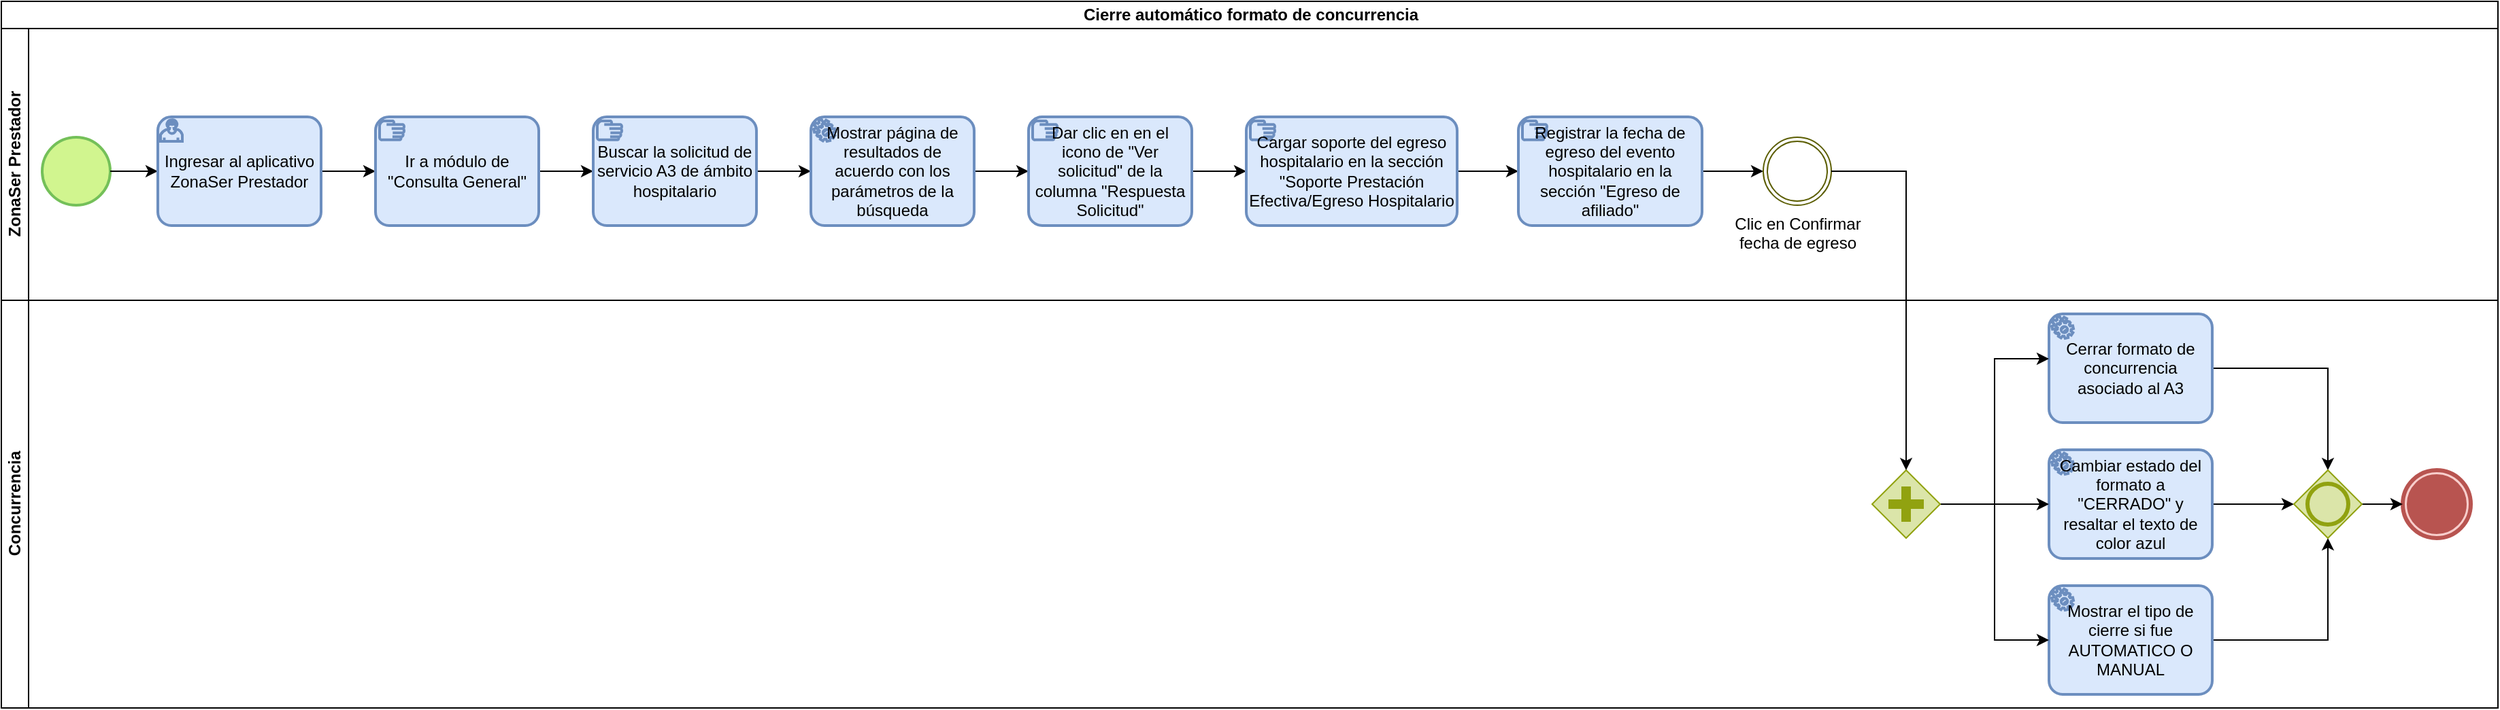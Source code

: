 <mxfile version="21.7.5" type="github">
  <diagram name="Página-1" id="ptAYf3jcV3ZSNVXvtiK4">
    <mxGraphModel dx="1434" dy="758" grid="1" gridSize="10" guides="1" tooltips="1" connect="1" arrows="1" fold="1" page="1" pageScale="1" pageWidth="1900" pageHeight="560" math="0" shadow="0">
      <root>
        <mxCell id="0" />
        <mxCell id="1" parent="0" />
        <mxCell id="m2qksDiCkBiZy039ga3g-1" value="&lt;font style=&quot;vertical-align: inherit;&quot;&gt;&lt;font style=&quot;vertical-align: inherit;&quot;&gt;&lt;font style=&quot;vertical-align: inherit;&quot;&gt;&lt;font style=&quot;vertical-align: inherit;&quot;&gt;&lt;font style=&quot;vertical-align: inherit;&quot;&gt;&lt;font style=&quot;vertical-align: inherit;&quot;&gt;&lt;font style=&quot;vertical-align: inherit;&quot;&gt;&lt;font style=&quot;vertical-align: inherit;&quot;&gt;&lt;font style=&quot;vertical-align: inherit;&quot;&gt;&lt;font style=&quot;vertical-align: inherit;&quot;&gt;&lt;font style=&quot;vertical-align: inherit;&quot;&gt;&lt;font style=&quot;vertical-align: inherit;&quot;&gt;Cierre automático formato de concurrencia&lt;/font&gt;&lt;/font&gt;&lt;/font&gt;&lt;/font&gt;&lt;/font&gt;&lt;/font&gt;&lt;/font&gt;&lt;/font&gt;&lt;/font&gt;&lt;/font&gt;&lt;/font&gt;&lt;/font&gt;" style="swimlane;childLayout=stackLayout;resizeParent=1;resizeParentMax=0;horizontal=1;startSize=20;horizontalStack=0;html=1;" vertex="1" parent="1">
          <mxGeometry x="25" y="10" width="1835" height="520" as="geometry" />
        </mxCell>
        <mxCell id="m2qksDiCkBiZy039ga3g-3" value="ZonaSer Prestador" style="swimlane;startSize=20;horizontal=0;html=1;" vertex="1" parent="m2qksDiCkBiZy039ga3g-1">
          <mxGeometry y="20" width="1835" height="200" as="geometry" />
        </mxCell>
        <mxCell id="m2qksDiCkBiZy039ga3g-4" value="" style="points=[[0.145,0.145,0],[0.5,0,0],[0.855,0.145,0],[1,0.5,0],[0.855,0.855,0],[0.5,1,0],[0.145,0.855,0],[0,0.5,0]];shape=mxgraph.bpmn.event;html=1;verticalLabelPosition=bottom;labelBackgroundColor=#ffffff;verticalAlign=top;align=center;perimeter=ellipsePerimeter;outlineConnect=0;aspect=fixed;outline=standard;symbol=general;fillColor=#d1f58f;strokeColor=#74c059;strokeWidth=2;" vertex="1" parent="m2qksDiCkBiZy039ga3g-3">
          <mxGeometry x="30" y="80" width="50" height="50" as="geometry" />
        </mxCell>
        <mxCell id="m2qksDiCkBiZy039ga3g-6" style="edgeStyle=orthogonalEdgeStyle;rounded=0;orthogonalLoop=1;jettySize=auto;html=1;entryX=0;entryY=0.5;entryDx=0;entryDy=0;entryPerimeter=0;" edge="1" parent="m2qksDiCkBiZy039ga3g-3" source="m2qksDiCkBiZy039ga3g-4" target="m2qksDiCkBiZy039ga3g-42">
          <mxGeometry relative="1" as="geometry">
            <mxPoint x="125" y="105" as="targetPoint" />
          </mxGeometry>
        </mxCell>
        <mxCell id="m2qksDiCkBiZy039ga3g-46" style="edgeStyle=orthogonalEdgeStyle;rounded=0;orthogonalLoop=1;jettySize=auto;html=1;" edge="1" parent="m2qksDiCkBiZy039ga3g-3" source="m2qksDiCkBiZy039ga3g-42" target="m2qksDiCkBiZy039ga3g-45">
          <mxGeometry relative="1" as="geometry" />
        </mxCell>
        <mxCell id="m2qksDiCkBiZy039ga3g-42" value="Ingresar al aplicativo ZonaSer Prestador" style="points=[[0.25,0,0],[0.5,0,0],[0.75,0,0],[1,0.25,0],[1,0.5,0],[1,0.75,0],[0.75,1,0],[0.5,1,0],[0.25,1,0],[0,0.75,0],[0,0.5,0],[0,0.25,0]];shape=mxgraph.bpmn.task;whiteSpace=wrap;rectStyle=rounded;size=10;html=1;container=1;expand=0;collapsible=0;taskMarker=user;fillColor=#dae8fc;strokeColor=#6c8ebf;labelBackgroundColor=none;strokeWidth=2;" vertex="1" parent="m2qksDiCkBiZy039ga3g-3">
          <mxGeometry x="115" y="65" width="120" height="80" as="geometry" />
        </mxCell>
        <mxCell id="m2qksDiCkBiZy039ga3g-48" style="edgeStyle=orthogonalEdgeStyle;rounded=0;orthogonalLoop=1;jettySize=auto;html=1;" edge="1" parent="m2qksDiCkBiZy039ga3g-3" source="m2qksDiCkBiZy039ga3g-45" target="m2qksDiCkBiZy039ga3g-47">
          <mxGeometry relative="1" as="geometry" />
        </mxCell>
        <mxCell id="m2qksDiCkBiZy039ga3g-45" value="Ir a módulo de &quot;Consulta General&quot;" style="points=[[0.25,0,0],[0.5,0,0],[0.75,0,0],[1,0.25,0],[1,0.5,0],[1,0.75,0],[0.75,1,0],[0.5,1,0],[0.25,1,0],[0,0.75,0],[0,0.5,0],[0,0.25,0]];shape=mxgraph.bpmn.task;whiteSpace=wrap;rectStyle=rounded;size=10;html=1;container=1;expand=0;collapsible=0;taskMarker=manual;fillColor=#dae8fc;strokeColor=#6c8ebf;labelBackgroundColor=none;strokeWidth=2;" vertex="1" parent="m2qksDiCkBiZy039ga3g-3">
          <mxGeometry x="275" y="65" width="120" height="80" as="geometry" />
        </mxCell>
        <mxCell id="m2qksDiCkBiZy039ga3g-49" style="edgeStyle=orthogonalEdgeStyle;rounded=0;orthogonalLoop=1;jettySize=auto;html=1;" edge="1" parent="m2qksDiCkBiZy039ga3g-3" source="m2qksDiCkBiZy039ga3g-47" target="m2qksDiCkBiZy039ga3g-50">
          <mxGeometry relative="1" as="geometry">
            <mxPoint x="605" y="105" as="targetPoint" />
          </mxGeometry>
        </mxCell>
        <mxCell id="m2qksDiCkBiZy039ga3g-47" value="Buscar la solicitud de servicio A3 de ámbito hospitalario" style="points=[[0.25,0,0],[0.5,0,0],[0.75,0,0],[1,0.25,0],[1,0.5,0],[1,0.75,0],[0.75,1,0],[0.5,1,0],[0.25,1,0],[0,0.75,0],[0,0.5,0],[0,0.25,0]];shape=mxgraph.bpmn.task;whiteSpace=wrap;rectStyle=rounded;size=10;html=1;container=1;expand=0;collapsible=0;taskMarker=manual;fillColor=#dae8fc;strokeColor=#6c8ebf;labelBackgroundColor=none;strokeWidth=2;" vertex="1" parent="m2qksDiCkBiZy039ga3g-3">
          <mxGeometry x="435" y="65" width="120" height="80" as="geometry" />
        </mxCell>
        <mxCell id="m2qksDiCkBiZy039ga3g-52" style="edgeStyle=orthogonalEdgeStyle;rounded=0;orthogonalLoop=1;jettySize=auto;html=1;" edge="1" parent="m2qksDiCkBiZy039ga3g-3" source="m2qksDiCkBiZy039ga3g-50" target="m2qksDiCkBiZy039ga3g-51">
          <mxGeometry relative="1" as="geometry" />
        </mxCell>
        <mxCell id="m2qksDiCkBiZy039ga3g-50" value="Mostrar página de resultados de acuerdo con los parámetros de la búsqueda" style="points=[[0.25,0,0],[0.5,0,0],[0.75,0,0],[1,0.25,0],[1,0.5,0],[1,0.75,0],[0.75,1,0],[0.5,1,0],[0.25,1,0],[0,0.75,0],[0,0.5,0],[0,0.25,0]];shape=mxgraph.bpmn.task;whiteSpace=wrap;rectStyle=rounded;size=10;html=1;container=1;expand=0;collapsible=0;taskMarker=service;fillColor=#dae8fc;strokeColor=#6c8ebf;labelBackgroundColor=none;strokeWidth=2;" vertex="1" parent="m2qksDiCkBiZy039ga3g-3">
          <mxGeometry x="595" y="65" width="120" height="80" as="geometry" />
        </mxCell>
        <mxCell id="m2qksDiCkBiZy039ga3g-54" style="edgeStyle=orthogonalEdgeStyle;rounded=0;orthogonalLoop=1;jettySize=auto;html=1;" edge="1" parent="m2qksDiCkBiZy039ga3g-3" source="m2qksDiCkBiZy039ga3g-51" target="m2qksDiCkBiZy039ga3g-53">
          <mxGeometry relative="1" as="geometry" />
        </mxCell>
        <mxCell id="m2qksDiCkBiZy039ga3g-51" value="Dar clic en en el icono de &quot;Ver solicitud&quot; de la columna &quot;Respuesta Solicitud&quot;" style="points=[[0.25,0,0],[0.5,0,0],[0.75,0,0],[1,0.25,0],[1,0.5,0],[1,0.75,0],[0.75,1,0],[0.5,1,0],[0.25,1,0],[0,0.75,0],[0,0.5,0],[0,0.25,0]];shape=mxgraph.bpmn.task;whiteSpace=wrap;rectStyle=rounded;size=10;html=1;container=1;expand=0;collapsible=0;taskMarker=manual;fillColor=#dae8fc;strokeColor=#6c8ebf;labelBackgroundColor=none;strokeWidth=2;" vertex="1" parent="m2qksDiCkBiZy039ga3g-3">
          <mxGeometry x="755" y="65" width="120" height="80" as="geometry" />
        </mxCell>
        <mxCell id="m2qksDiCkBiZy039ga3g-55" style="edgeStyle=orthogonalEdgeStyle;rounded=0;orthogonalLoop=1;jettySize=auto;html=1;" edge="1" parent="m2qksDiCkBiZy039ga3g-3" source="m2qksDiCkBiZy039ga3g-53" target="m2qksDiCkBiZy039ga3g-56">
          <mxGeometry relative="1" as="geometry">
            <mxPoint x="1115" y="105" as="targetPoint" />
          </mxGeometry>
        </mxCell>
        <mxCell id="m2qksDiCkBiZy039ga3g-53" value="Cargar soporte del egreso hospitalario en la sección &quot;Soporte Prestación Efectiva/Egreso Hospitalario" style="points=[[0.25,0,0],[0.5,0,0],[0.75,0,0],[1,0.25,0],[1,0.5,0],[1,0.75,0],[0.75,1,0],[0.5,1,0],[0.25,1,0],[0,0.75,0],[0,0.5,0],[0,0.25,0]];shape=mxgraph.bpmn.task;whiteSpace=wrap;rectStyle=rounded;size=10;html=1;container=1;expand=0;collapsible=0;taskMarker=manual;fillColor=#dae8fc;strokeColor=#6c8ebf;labelBackgroundColor=none;strokeWidth=2;" vertex="1" parent="m2qksDiCkBiZy039ga3g-3">
          <mxGeometry x="915" y="65" width="155" height="80" as="geometry" />
        </mxCell>
        <mxCell id="m2qksDiCkBiZy039ga3g-58" style="edgeStyle=orthogonalEdgeStyle;rounded=0;orthogonalLoop=1;jettySize=auto;html=1;" edge="1" parent="m2qksDiCkBiZy039ga3g-3" source="m2qksDiCkBiZy039ga3g-56" target="m2qksDiCkBiZy039ga3g-57">
          <mxGeometry relative="1" as="geometry" />
        </mxCell>
        <mxCell id="m2qksDiCkBiZy039ga3g-56" value="Registrar la fecha de egreso del evento hospitalario en la sección &quot;Egreso de afiliado&quot;" style="points=[[0.25,0,0],[0.5,0,0],[0.75,0,0],[1,0.25,0],[1,0.5,0],[1,0.75,0],[0.75,1,0],[0.5,1,0],[0.25,1,0],[0,0.75,0],[0,0.5,0],[0,0.25,0]];shape=mxgraph.bpmn.task;whiteSpace=wrap;rectStyle=rounded;size=10;html=1;container=1;expand=0;collapsible=0;taskMarker=manual;fillColor=#dae8fc;strokeColor=#6c8ebf;labelBackgroundColor=none;strokeWidth=2;" vertex="1" parent="m2qksDiCkBiZy039ga3g-3">
          <mxGeometry x="1115" y="65" width="135" height="80" as="geometry" />
        </mxCell>
        <mxCell id="m2qksDiCkBiZy039ga3g-57" value="Clic en Confirmar&lt;br&gt;fecha de egreso" style="points=[[0.145,0.145,0],[0.5,0,0],[0.855,0.145,0],[1,0.5,0],[0.855,0.855,0],[0.5,1,0],[0.145,0.855,0],[0,0.5,0]];shape=mxgraph.bpmn.event;html=1;verticalLabelPosition=bottom;labelBackgroundColor=#ffffff;verticalAlign=top;align=center;perimeter=ellipsePerimeter;outlineConnect=0;aspect=fixed;outline=throwing;symbol=general;fillColor=none;strokeColor=#5c5e03;strokeWidth=1;" vertex="1" parent="m2qksDiCkBiZy039ga3g-3">
          <mxGeometry x="1295" y="80" width="50" height="50" as="geometry" />
        </mxCell>
        <mxCell id="m2qksDiCkBiZy039ga3g-7" value="Concurrencia" style="swimlane;startSize=20;horizontal=0;html=1;" vertex="1" parent="m2qksDiCkBiZy039ga3g-1">
          <mxGeometry y="220" width="1835" height="300" as="geometry" />
        </mxCell>
        <mxCell id="m2qksDiCkBiZy039ga3g-77" style="edgeStyle=orthogonalEdgeStyle;rounded=0;orthogonalLoop=1;jettySize=auto;html=1;" edge="1" parent="m2qksDiCkBiZy039ga3g-7" source="m2qksDiCkBiZy039ga3g-59" target="m2qksDiCkBiZy039ga3g-75">
          <mxGeometry relative="1" as="geometry" />
        </mxCell>
        <mxCell id="m2qksDiCkBiZy039ga3g-59" value="Cerrar formato de concurrencia asociado al A3" style="points=[[0.25,0,0],[0.5,0,0],[0.75,0,0],[1,0.25,0],[1,0.5,0],[1,0.75,0],[0.75,1,0],[0.5,1,0],[0.25,1,0],[0,0.75,0],[0,0.5,0],[0,0.25,0]];shape=mxgraph.bpmn.task;whiteSpace=wrap;rectStyle=rounded;size=10;html=1;container=1;expand=0;collapsible=0;taskMarker=service;fillColor=#dae8fc;strokeColor=#6c8ebf;labelBackgroundColor=none;strokeWidth=2;" vertex="1" parent="m2qksDiCkBiZy039ga3g-7">
          <mxGeometry x="1505" y="10" width="120" height="80" as="geometry" />
        </mxCell>
        <mxCell id="m2qksDiCkBiZy039ga3g-78" style="edgeStyle=orthogonalEdgeStyle;rounded=0;orthogonalLoop=1;jettySize=auto;html=1;" edge="1" parent="m2qksDiCkBiZy039ga3g-7" source="m2qksDiCkBiZy039ga3g-62" target="m2qksDiCkBiZy039ga3g-75">
          <mxGeometry relative="1" as="geometry" />
        </mxCell>
        <mxCell id="m2qksDiCkBiZy039ga3g-62" value="Cambiar estado del formato a &quot;CERRADO&quot; y resaltar el texto de color azul" style="points=[[0.25,0,0],[0.5,0,0],[0.75,0,0],[1,0.25,0],[1,0.5,0],[1,0.75,0],[0.75,1,0],[0.5,1,0],[0.25,1,0],[0,0.75,0],[0,0.5,0],[0,0.25,0]];shape=mxgraph.bpmn.task;whiteSpace=wrap;rectStyle=rounded;size=10;html=1;container=1;expand=0;collapsible=0;taskMarker=service;fillColor=#dae8fc;strokeColor=#6c8ebf;labelBackgroundColor=none;strokeWidth=2;" vertex="1" parent="m2qksDiCkBiZy039ga3g-7">
          <mxGeometry x="1505" y="110" width="120" height="80" as="geometry" />
        </mxCell>
        <mxCell id="m2qksDiCkBiZy039ga3g-79" style="edgeStyle=orthogonalEdgeStyle;rounded=0;orthogonalLoop=1;jettySize=auto;html=1;" edge="1" parent="m2qksDiCkBiZy039ga3g-7" source="m2qksDiCkBiZy039ga3g-64" target="m2qksDiCkBiZy039ga3g-75">
          <mxGeometry relative="1" as="geometry" />
        </mxCell>
        <mxCell id="m2qksDiCkBiZy039ga3g-64" value="Mostrar el tipo de cierre si fue AUTOMATICO O MANUAL" style="points=[[0.25,0,0],[0.5,0,0],[0.75,0,0],[1,0.25,0],[1,0.5,0],[1,0.75,0],[0.75,1,0],[0.5,1,0],[0.25,1,0],[0,0.75,0],[0,0.5,0],[0,0.25,0]];shape=mxgraph.bpmn.task;whiteSpace=wrap;rectStyle=rounded;size=10;html=1;container=1;expand=0;collapsible=0;taskMarker=service;fillColor=#dae8fc;strokeColor=#6c8ebf;labelBackgroundColor=none;strokeWidth=2;" vertex="1" parent="m2qksDiCkBiZy039ga3g-7">
          <mxGeometry x="1505" y="210" width="120" height="80" as="geometry" />
        </mxCell>
        <mxCell id="m2qksDiCkBiZy039ga3g-65" value="" style="points=[[0.145,0.145,0],[0.5,0,0],[0.855,0.145,0],[1,0.5,0],[0.855,0.855,0],[0.5,1,0],[0.145,0.855,0],[0,0.5,0]];shape=mxgraph.bpmn.event;html=1;verticalLabelPosition=bottom;labelBackgroundColor=#ffffff;verticalAlign=top;align=center;perimeter=ellipsePerimeter;outlineConnect=0;aspect=fixed;outline=end;symbol=terminate;fillColor=#f8cecc;strokeColor=#b85450;" vertex="1" parent="m2qksDiCkBiZy039ga3g-7">
          <mxGeometry x="1765" y="125" width="50" height="50" as="geometry" />
        </mxCell>
        <mxCell id="m2qksDiCkBiZy039ga3g-72" style="edgeStyle=orthogonalEdgeStyle;rounded=0;orthogonalLoop=1;jettySize=auto;html=1;entryX=0;entryY=0.413;entryDx=0;entryDy=0;entryPerimeter=0;" edge="1" parent="m2qksDiCkBiZy039ga3g-7" source="m2qksDiCkBiZy039ga3g-67" target="m2qksDiCkBiZy039ga3g-59">
          <mxGeometry relative="1" as="geometry" />
        </mxCell>
        <mxCell id="m2qksDiCkBiZy039ga3g-73" style="edgeStyle=orthogonalEdgeStyle;rounded=0;orthogonalLoop=1;jettySize=auto;html=1;" edge="1" parent="m2qksDiCkBiZy039ga3g-7" source="m2qksDiCkBiZy039ga3g-67" target="m2qksDiCkBiZy039ga3g-62">
          <mxGeometry relative="1" as="geometry" />
        </mxCell>
        <mxCell id="m2qksDiCkBiZy039ga3g-74" style="edgeStyle=orthogonalEdgeStyle;rounded=0;orthogonalLoop=1;jettySize=auto;html=1;entryX=0;entryY=0.5;entryDx=0;entryDy=0;entryPerimeter=0;" edge="1" parent="m2qksDiCkBiZy039ga3g-7" source="m2qksDiCkBiZy039ga3g-67" target="m2qksDiCkBiZy039ga3g-64">
          <mxGeometry relative="1" as="geometry" />
        </mxCell>
        <mxCell id="m2qksDiCkBiZy039ga3g-67" value="" style="points=[[0.25,0.25,0],[0.5,0,0],[0.75,0.25,0],[1,0.5,0],[0.75,0.75,0],[0.5,1,0],[0.25,0.75,0],[0,0.5,0]];shape=mxgraph.bpmn.gateway2;html=1;verticalLabelPosition=bottom;labelBackgroundColor=#ffffff;verticalAlign=top;align=center;perimeter=rhombusPerimeter;outlineConnect=0;outline=none;symbol=none;gwType=parallel;fillColor=#dbe5a9;strokeColor=#91a210;" vertex="1" parent="m2qksDiCkBiZy039ga3g-7">
          <mxGeometry x="1375" y="125" width="50" height="50" as="geometry" />
        </mxCell>
        <mxCell id="m2qksDiCkBiZy039ga3g-76" style="edgeStyle=orthogonalEdgeStyle;rounded=0;orthogonalLoop=1;jettySize=auto;html=1;" edge="1" parent="m2qksDiCkBiZy039ga3g-7" source="m2qksDiCkBiZy039ga3g-75" target="m2qksDiCkBiZy039ga3g-65">
          <mxGeometry relative="1" as="geometry" />
        </mxCell>
        <mxCell id="m2qksDiCkBiZy039ga3g-75" value="" style="points=[[0.25,0.25,0],[0.5,0,0],[0.75,0.25,0],[1,0.5,0],[0.75,0.75,0],[0.5,1,0],[0.25,0.75,0],[0,0.5,0]];shape=mxgraph.bpmn.gateway2;html=1;verticalLabelPosition=bottom;labelBackgroundColor=#ffffff;verticalAlign=top;align=center;perimeter=rhombusPerimeter;outlineConnect=0;outline=end;symbol=general;fillColor=#dbe5a9;strokeColor=#91a210;" vertex="1" parent="m2qksDiCkBiZy039ga3g-7">
          <mxGeometry x="1685" y="125" width="50" height="50" as="geometry" />
        </mxCell>
        <mxCell id="m2qksDiCkBiZy039ga3g-69" style="edgeStyle=orthogonalEdgeStyle;rounded=0;orthogonalLoop=1;jettySize=auto;html=1;" edge="1" parent="m2qksDiCkBiZy039ga3g-1" source="m2qksDiCkBiZy039ga3g-57" target="m2qksDiCkBiZy039ga3g-67">
          <mxGeometry relative="1" as="geometry" />
        </mxCell>
      </root>
    </mxGraphModel>
  </diagram>
</mxfile>

